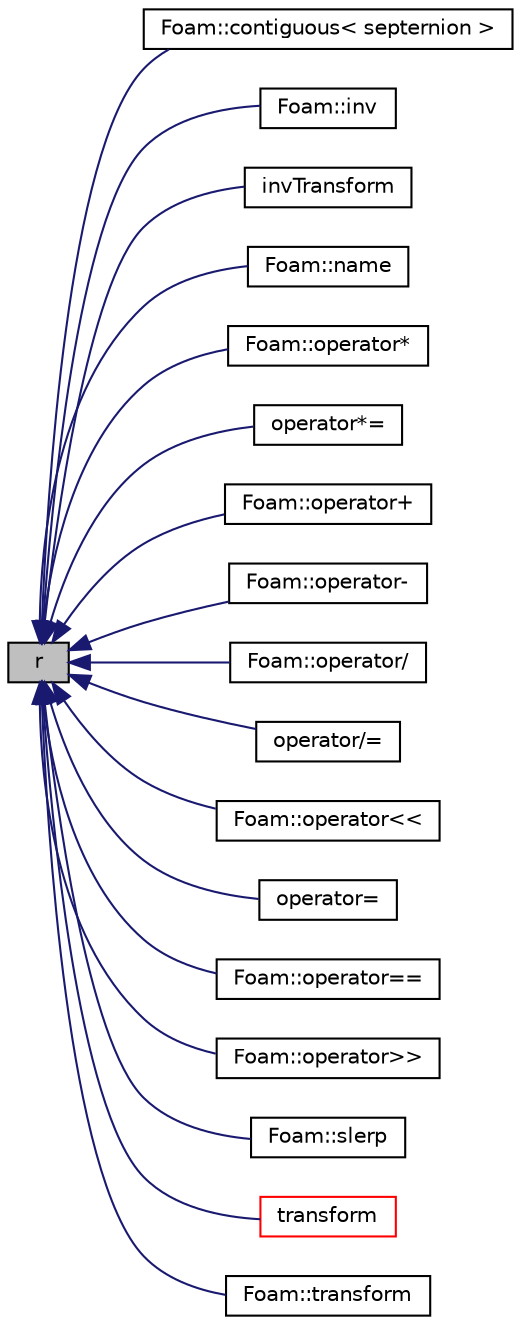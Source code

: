digraph "r"
{
  bgcolor="transparent";
  edge [fontname="Helvetica",fontsize="10",labelfontname="Helvetica",labelfontsize="10"];
  node [fontname="Helvetica",fontsize="10",shape=record];
  rankdir="LR";
  Node1 [label="r",height=0.2,width=0.4,color="black", fillcolor="grey75", style="filled", fontcolor="black"];
  Node1 -> Node2 [dir="back",color="midnightblue",fontsize="10",style="solid",fontname="Helvetica"];
  Node2 [label="Foam::contiguous\< septernion \>",height=0.2,width=0.4,color="black",URL="$a10733.html#af4b73ee820f019d5f7359f07d1cf2d6b",tooltip="Data associated with septernion type are contiguous. "];
  Node1 -> Node3 [dir="back",color="midnightblue",fontsize="10",style="solid",fontname="Helvetica"];
  Node3 [label="Foam::inv",height=0.2,width=0.4,color="black",URL="$a10733.html#a29454029112b143685743f62e092cd02",tooltip="Return the inverse of the given septernion. "];
  Node1 -> Node4 [dir="back",color="midnightblue",fontsize="10",style="solid",fontname="Helvetica"];
  Node4 [label="invTransform",height=0.2,width=0.4,color="black",URL="$a02275.html#a4b530647c61db4dccacd8949ba0fcbc9",tooltip="Inverse Transform the given vector. "];
  Node1 -> Node5 [dir="back",color="midnightblue",fontsize="10",style="solid",fontname="Helvetica"];
  Node5 [label="Foam::name",height=0.2,width=0.4,color="black",URL="$a10733.html#a135ca7ba0131b24638d4bf871d8e3a25",tooltip="Return a string representation of a septernion. "];
  Node1 -> Node6 [dir="back",color="midnightblue",fontsize="10",style="solid",fontname="Helvetica"];
  Node6 [label="Foam::operator*",height=0.2,width=0.4,color="black",URL="$a10733.html#a8c9064842f4c256da43719fff06fa462"];
  Node1 -> Node7 [dir="back",color="midnightblue",fontsize="10",style="solid",fontname="Helvetica"];
  Node7 [label="operator*=",height=0.2,width=0.4,color="black",URL="$a02275.html#a25df5e11aa286b67883f4025496729ab"];
  Node1 -> Node8 [dir="back",color="midnightblue",fontsize="10",style="solid",fontname="Helvetica"];
  Node8 [label="Foam::operator+",height=0.2,width=0.4,color="black",URL="$a10733.html#a61ed9d36aa02369fb98fe88d53677683"];
  Node1 -> Node9 [dir="back",color="midnightblue",fontsize="10",style="solid",fontname="Helvetica"];
  Node9 [label="Foam::operator-",height=0.2,width=0.4,color="black",URL="$a10733.html#a9c0208ce98f9ad6f022ce14f9e192d66"];
  Node1 -> Node10 [dir="back",color="midnightblue",fontsize="10",style="solid",fontname="Helvetica"];
  Node10 [label="Foam::operator/",height=0.2,width=0.4,color="black",URL="$a10733.html#a12cddf97e996921f5a96008f88fc3b76"];
  Node1 -> Node11 [dir="back",color="midnightblue",fontsize="10",style="solid",fontname="Helvetica"];
  Node11 [label="operator/=",height=0.2,width=0.4,color="black",URL="$a02275.html#af73734c091d565857ef87bcd738e0509"];
  Node1 -> Node12 [dir="back",color="midnightblue",fontsize="10",style="solid",fontname="Helvetica"];
  Node12 [label="Foam::operator\<\<",height=0.2,width=0.4,color="black",URL="$a10733.html#af0f63017791b0eca60a35ff5c58e380d"];
  Node1 -> Node13 [dir="back",color="midnightblue",fontsize="10",style="solid",fontname="Helvetica"];
  Node13 [label="operator=",height=0.2,width=0.4,color="black",URL="$a02275.html#ac69ffebe29baaedfe95c5acac8ea2c3e"];
  Node1 -> Node14 [dir="back",color="midnightblue",fontsize="10",style="solid",fontname="Helvetica"];
  Node14 [label="Foam::operator==",height=0.2,width=0.4,color="black",URL="$a10733.html#a3ede8d3eaac13eb5d2c2f3622970e87b"];
  Node1 -> Node15 [dir="back",color="midnightblue",fontsize="10",style="solid",fontname="Helvetica"];
  Node15 [label="Foam::operator\>\>",height=0.2,width=0.4,color="black",URL="$a10733.html#a9173f8a84227e1bf9b282ada0231ef39"];
  Node1 -> Node16 [dir="back",color="midnightblue",fontsize="10",style="solid",fontname="Helvetica"];
  Node16 [label="Foam::slerp",height=0.2,width=0.4,color="black",URL="$a10733.html#aff844207a9215bddc006930702973436",tooltip="Spherical linear interpolation of septernions. 0 for qa, 1 for qb. "];
  Node1 -> Node17 [dir="back",color="midnightblue",fontsize="10",style="solid",fontname="Helvetica"];
  Node17 [label="transform",height=0.2,width=0.4,color="red",URL="$a02275.html#aa124adf13fa9af829f0bde68149cf4c3",tooltip="Transform the given vector. "];
  Node1 -> Node18 [dir="back",color="midnightblue",fontsize="10",style="solid",fontname="Helvetica"];
  Node18 [label="Foam::transform",height=0.2,width=0.4,color="black",URL="$a10733.html#acec6371e424477b49e780312678de07f",tooltip="Transform given vectorField with the given septernion. "];
}
